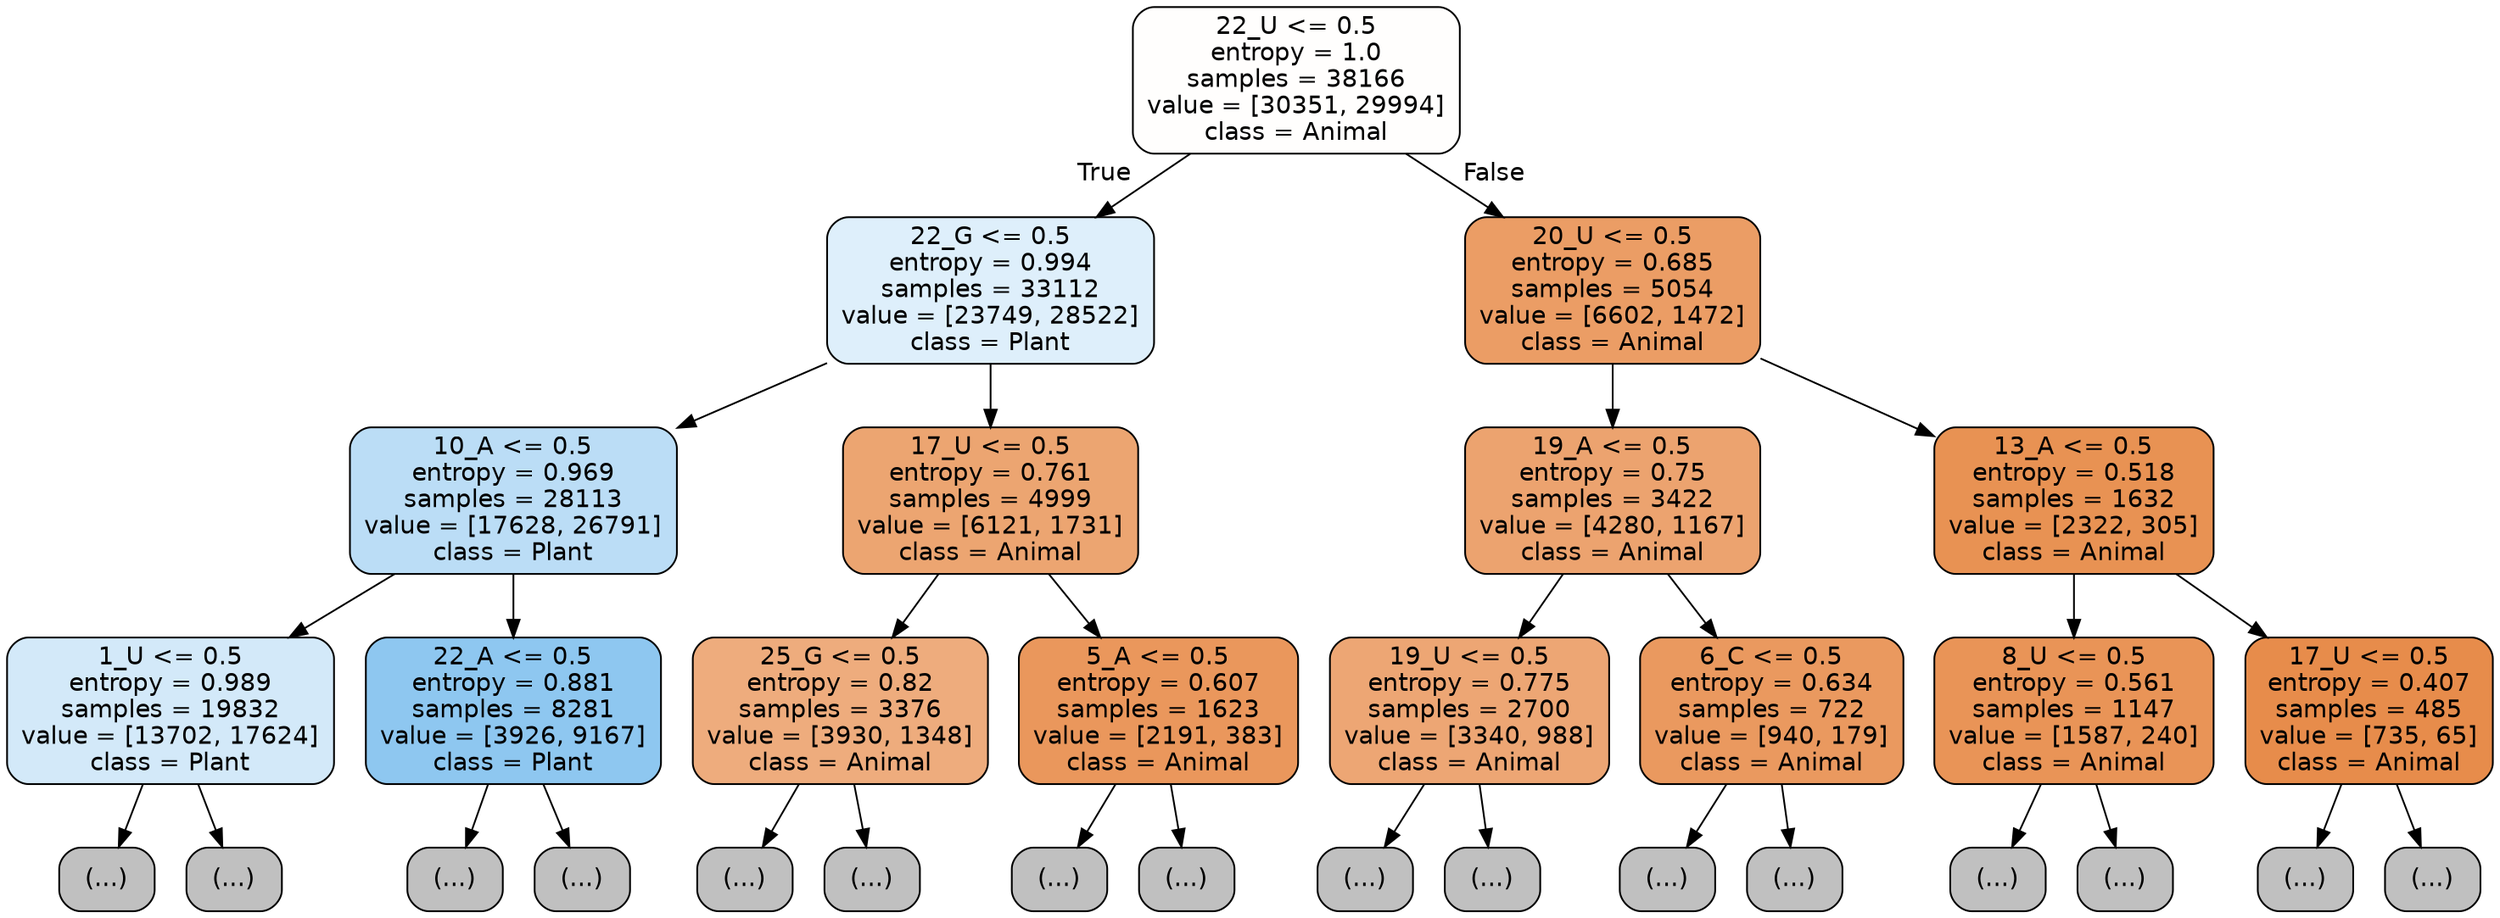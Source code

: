 digraph Tree {
node [shape=box, style="filled, rounded", color="black", fontname="helvetica"] ;
edge [fontname="helvetica"] ;
0 [label="22_U <= 0.5\nentropy = 1.0\nsamples = 38166\nvalue = [30351, 29994]\nclass = Animal", fillcolor="#fffefd"] ;
1 [label="22_G <= 0.5\nentropy = 0.994\nsamples = 33112\nvalue = [23749, 28522]\nclass = Plant", fillcolor="#deeffb"] ;
0 -> 1 [labeldistance=2.5, labelangle=45, headlabel="True"] ;
2 [label="10_A <= 0.5\nentropy = 0.969\nsamples = 28113\nvalue = [17628, 26791]\nclass = Plant", fillcolor="#bbddf6"] ;
1 -> 2 ;
3 [label="1_U <= 0.5\nentropy = 0.989\nsamples = 19832\nvalue = [13702, 17624]\nclass = Plant", fillcolor="#d3e9f9"] ;
2 -> 3 ;
4 [label="(...)", fillcolor="#C0C0C0"] ;
3 -> 4 ;
5765 [label="(...)", fillcolor="#C0C0C0"] ;
3 -> 5765 ;
9826 [label="22_A <= 0.5\nentropy = 0.881\nsamples = 8281\nvalue = [3926, 9167]\nclass = Plant", fillcolor="#8ec7f0"] ;
2 -> 9826 ;
9827 [label="(...)", fillcolor="#C0C0C0"] ;
9826 -> 9827 ;
12372 [label="(...)", fillcolor="#C0C0C0"] ;
9826 -> 12372 ;
12865 [label="17_U <= 0.5\nentropy = 0.761\nsamples = 4999\nvalue = [6121, 1731]\nclass = Animal", fillcolor="#eca571"] ;
1 -> 12865 ;
12866 [label="25_G <= 0.5\nentropy = 0.82\nsamples = 3376\nvalue = [3930, 1348]\nclass = Animal", fillcolor="#eeac7d"] ;
12865 -> 12866 ;
12867 [label="(...)", fillcolor="#C0C0C0"] ;
12866 -> 12867 ;
14312 [label="(...)", fillcolor="#C0C0C0"] ;
12866 -> 14312 ;
14343 [label="5_A <= 0.5\nentropy = 0.607\nsamples = 1623\nvalue = [2191, 383]\nclass = Animal", fillcolor="#ea975c"] ;
12865 -> 14343 ;
14344 [label="(...)", fillcolor="#C0C0C0"] ;
14343 -> 14344 ;
14747 [label="(...)", fillcolor="#C0C0C0"] ;
14343 -> 14747 ;
14856 [label="20_U <= 0.5\nentropy = 0.685\nsamples = 5054\nvalue = [6602, 1472]\nclass = Animal", fillcolor="#eb9d65"] ;
0 -> 14856 [labeldistance=2.5, labelangle=-45, headlabel="False"] ;
14857 [label="19_A <= 0.5\nentropy = 0.75\nsamples = 3422\nvalue = [4280, 1167]\nclass = Animal", fillcolor="#eca36f"] ;
14856 -> 14857 ;
14858 [label="19_U <= 0.5\nentropy = 0.775\nsamples = 2700\nvalue = [3340, 988]\nclass = Animal", fillcolor="#eda674"] ;
14857 -> 14858 ;
14859 [label="(...)", fillcolor="#C0C0C0"] ;
14858 -> 14859 ;
15716 [label="(...)", fillcolor="#C0C0C0"] ;
14858 -> 15716 ;
16047 [label="6_C <= 0.5\nentropy = 0.634\nsamples = 722\nvalue = [940, 179]\nclass = Animal", fillcolor="#ea995f"] ;
14857 -> 16047 ;
16048 [label="(...)", fillcolor="#C0C0C0"] ;
16047 -> 16048 ;
16299 [label="(...)", fillcolor="#C0C0C0"] ;
16047 -> 16299 ;
16372 [label="13_A <= 0.5\nentropy = 0.518\nsamples = 1632\nvalue = [2322, 305]\nclass = Animal", fillcolor="#e89253"] ;
14856 -> 16372 ;
16373 [label="8_U <= 0.5\nentropy = 0.561\nsamples = 1147\nvalue = [1587, 240]\nclass = Animal", fillcolor="#e99457"] ;
16372 -> 16373 ;
16374 [label="(...)", fillcolor="#C0C0C0"] ;
16373 -> 16374 ;
16657 [label="(...)", fillcolor="#C0C0C0"] ;
16373 -> 16657 ;
16756 [label="17_U <= 0.5\nentropy = 0.407\nsamples = 485\nvalue = [735, 65]\nclass = Animal", fillcolor="#e78c4b"] ;
16372 -> 16756 ;
16757 [label="(...)", fillcolor="#C0C0C0"] ;
16756 -> 16757 ;
16816 [label="(...)", fillcolor="#C0C0C0"] ;
16756 -> 16816 ;
}